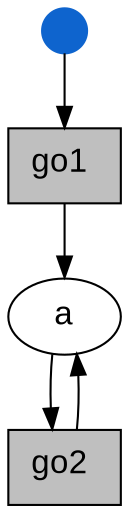 digraph workflow {
edge [color="#000000"]
graph [bgcolor=transparent]


initial [shape=point; width=0.3; style=filled; color="#0e64ce"; label=""]
a [shape=ellipse; fontname="Arial"; fontsize=16; style=filled; color=black; fillcolor=white;]

1[label=<<FONT POINT-SIZE="16">go1</FONT><FONT POINT-SIZE="10" COLOR="blue"> </FONT>>shape=box; fontname="Arial"; style=filled; color=black; fillcolor=gray75;]
2[label=<<FONT POINT-SIZE="16">go2</FONT><FONT POINT-SIZE="10" COLOR="blue"> </FONT>>shape=box; fontname="Arial"; style=filled; color=black; fillcolor=gray75;]

initial -> 1 ; 1 -> a
a -> 2 ; 2 -> a



}
